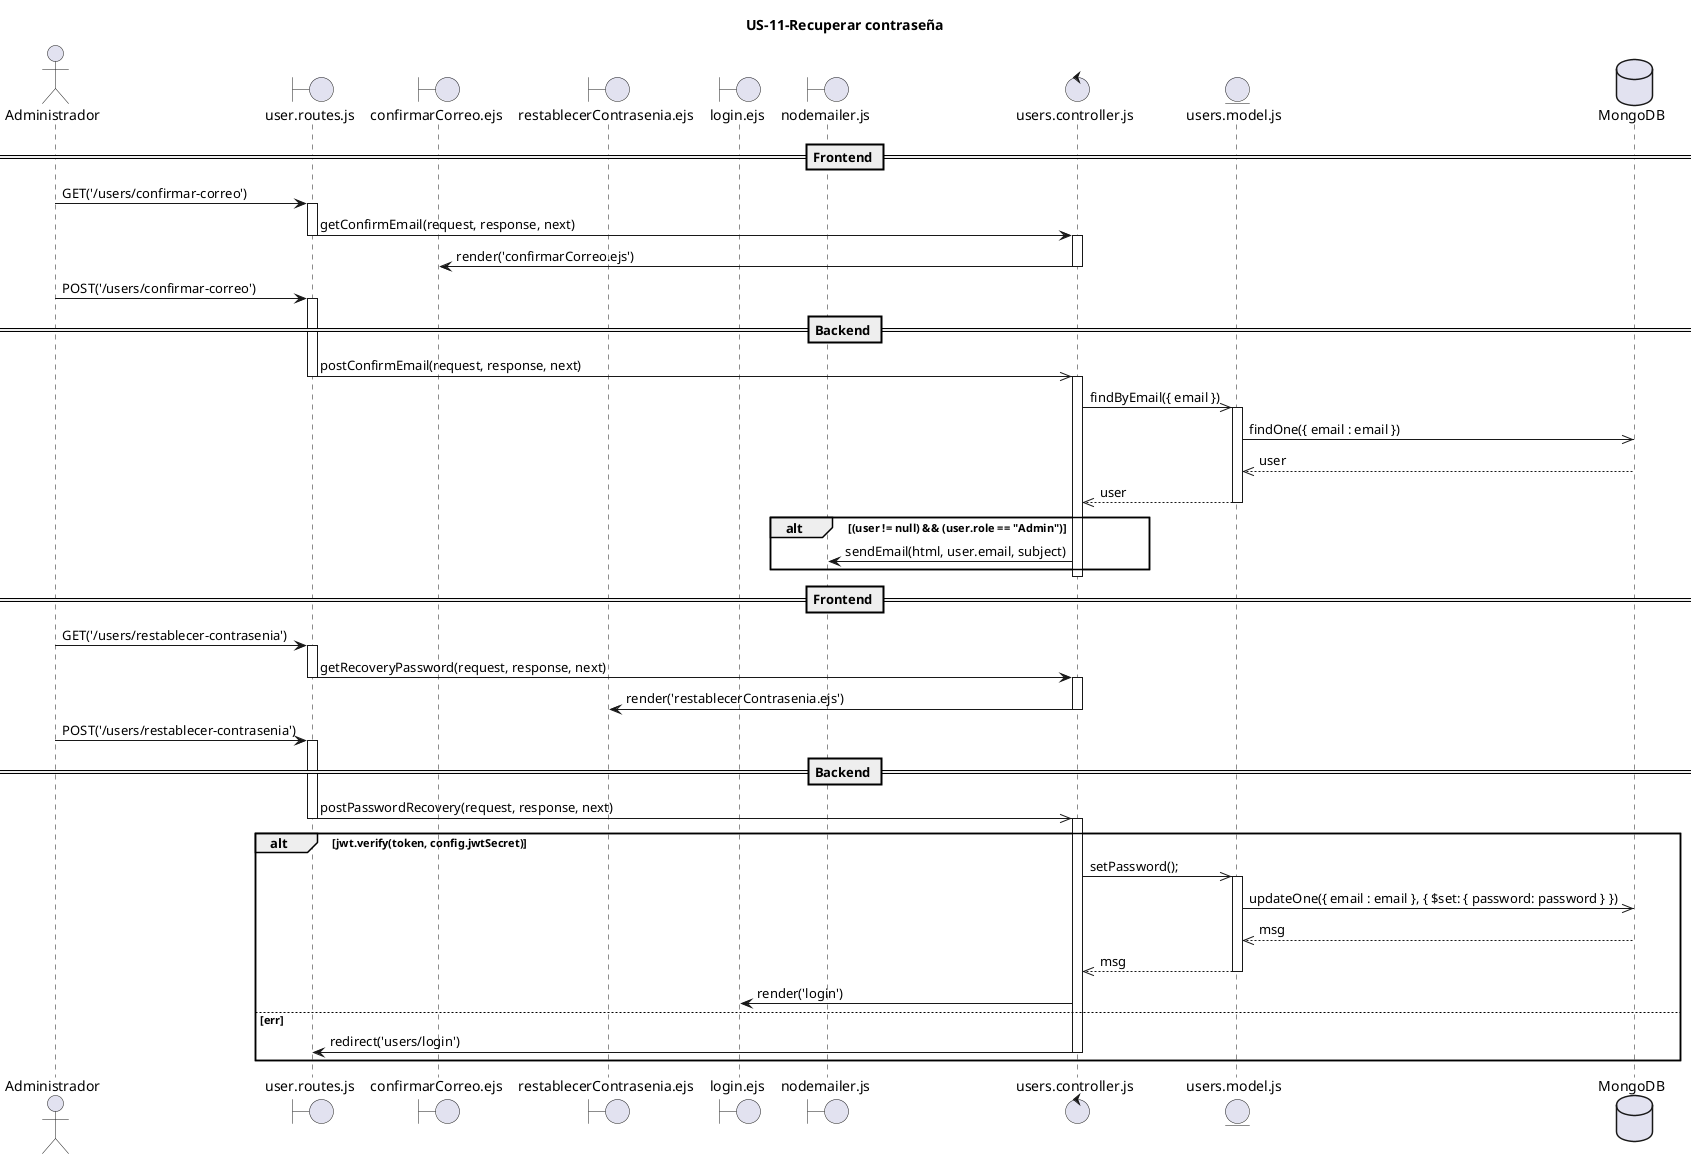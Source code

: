 @startuml
title US-11-Recuperar contraseña

actor Administrador as admin

boundary "user.routes.js" as route
boundary "confirmarCorreo.ejs" as confirmarCorreo
boundary "restablecerContrasenia.ejs" as restablecerContrasenia
boundary "login.ejs" as login
boundary "nodemailer.js" as nodemailer
control "users.controller.js" as controller
entity "users.model.js" as model
database "MongoDB" as DB

== Frontend ==
admin -> route ++: GET('/users/confirmar-correo')
route -> controller --++ : getConfirmEmail(request, response, next)
controller -> confirmarCorreo -- : render('confirmarCorreo.ejs')
admin -> route ++: POST('/users/confirmar-correo')

== Backend ==
route ->> controller --++: postConfirmEmail(request, response, next)
controller ->> model ++: findByEmail({ email })
model ->> DB : findOne({ email : email })
DB -->> model : user
model -->> controller -- : user

alt (user != null) && (user.role == "Admin")
    controller -> nodemailer : sendEmail(html, user.email, subject)
end
controller--

== Frontend ==
admin -> route ++: GET('/users/restablecer-contrasenia')
route -> controller --++ : getRecoveryPassword(request, response, next)
controller -> restablecerContrasenia -- : render('restablecerContrasenia.ejs')
admin -> route ++: POST('/users/restablecer-contrasenia')

== Backend ==
route ->> controller --++: postPasswordRecovery(request, response, next)
alt jwt.verify(token, config.jwtSecret)
    controller ->> model ++: setPassword();
    model ->> DB : updateOne({ email : email }, { $set: { password: password } })
    DB -->> model : msg
    model -->> controller -- : msg
    controller -> login : render('login')
else err
    controller -> route -- : redirect('users/login')
end

@enduml
